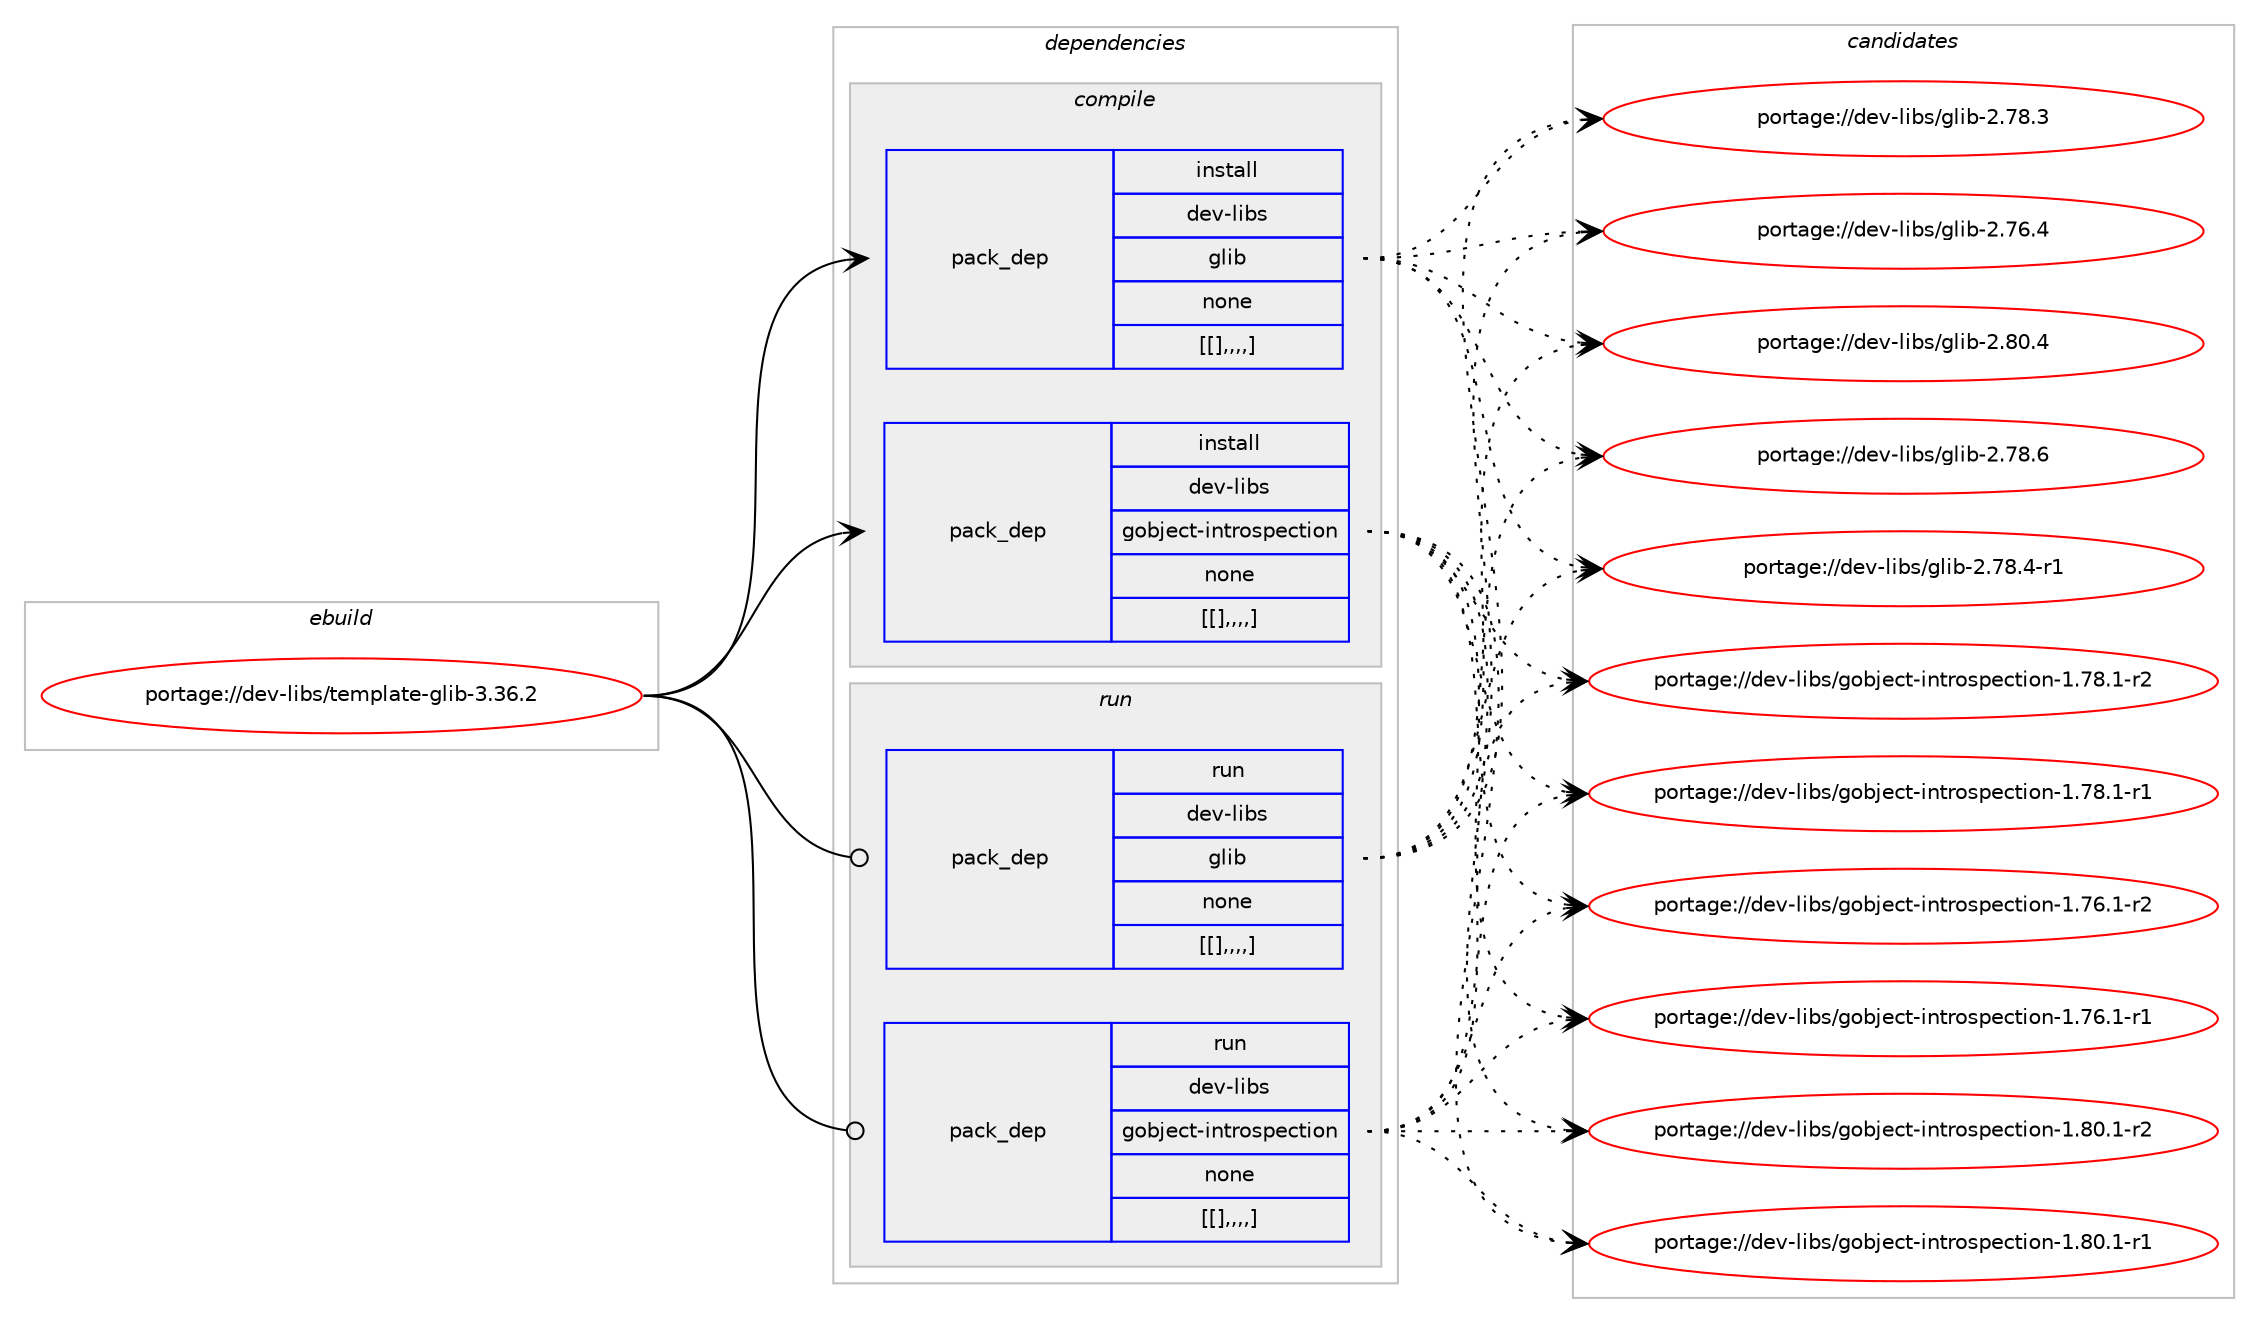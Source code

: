 digraph prolog {

# *************
# Graph options
# *************

newrank=true;
concentrate=true;
compound=true;
graph [rankdir=LR,fontname=Helvetica,fontsize=10,ranksep=1.5];#, ranksep=2.5, nodesep=0.2];
edge  [arrowhead=vee];
node  [fontname=Helvetica,fontsize=10];

# **********
# The ebuild
# **********

subgraph cluster_leftcol {
color=gray;
label=<<i>ebuild</i>>;
id [label="portage://dev-libs/template-glib-3.36.2", color=red, width=4, href="../dev-libs/template-glib-3.36.2.svg"];
}

# ****************
# The dependencies
# ****************

subgraph cluster_midcol {
color=gray;
label=<<i>dependencies</i>>;
subgraph cluster_compile {
fillcolor="#eeeeee";
style=filled;
label=<<i>compile</i>>;
subgraph pack85364 {
dependency115284 [label=<<TABLE BORDER="0" CELLBORDER="1" CELLSPACING="0" CELLPADDING="4" WIDTH="220"><TR><TD ROWSPAN="6" CELLPADDING="30">pack_dep</TD></TR><TR><TD WIDTH="110">install</TD></TR><TR><TD>dev-libs</TD></TR><TR><TD>glib</TD></TR><TR><TD>none</TD></TR><TR><TD>[[],,,,]</TD></TR></TABLE>>, shape=none, color=blue];
}
id:e -> dependency115284:w [weight=20,style="solid",arrowhead="vee"];
subgraph pack85365 {
dependency115285 [label=<<TABLE BORDER="0" CELLBORDER="1" CELLSPACING="0" CELLPADDING="4" WIDTH="220"><TR><TD ROWSPAN="6" CELLPADDING="30">pack_dep</TD></TR><TR><TD WIDTH="110">install</TD></TR><TR><TD>dev-libs</TD></TR><TR><TD>gobject-introspection</TD></TR><TR><TD>none</TD></TR><TR><TD>[[],,,,]</TD></TR></TABLE>>, shape=none, color=blue];
}
id:e -> dependency115285:w [weight=20,style="solid",arrowhead="vee"];
}
subgraph cluster_compileandrun {
fillcolor="#eeeeee";
style=filled;
label=<<i>compile and run</i>>;
}
subgraph cluster_run {
fillcolor="#eeeeee";
style=filled;
label=<<i>run</i>>;
subgraph pack85366 {
dependency115286 [label=<<TABLE BORDER="0" CELLBORDER="1" CELLSPACING="0" CELLPADDING="4" WIDTH="220"><TR><TD ROWSPAN="6" CELLPADDING="30">pack_dep</TD></TR><TR><TD WIDTH="110">run</TD></TR><TR><TD>dev-libs</TD></TR><TR><TD>glib</TD></TR><TR><TD>none</TD></TR><TR><TD>[[],,,,]</TD></TR></TABLE>>, shape=none, color=blue];
}
id:e -> dependency115286:w [weight=20,style="solid",arrowhead="odot"];
subgraph pack85367 {
dependency115287 [label=<<TABLE BORDER="0" CELLBORDER="1" CELLSPACING="0" CELLPADDING="4" WIDTH="220"><TR><TD ROWSPAN="6" CELLPADDING="30">pack_dep</TD></TR><TR><TD WIDTH="110">run</TD></TR><TR><TD>dev-libs</TD></TR><TR><TD>gobject-introspection</TD></TR><TR><TD>none</TD></TR><TR><TD>[[],,,,]</TD></TR></TABLE>>, shape=none, color=blue];
}
id:e -> dependency115287:w [weight=20,style="solid",arrowhead="odot"];
}
}

# **************
# The candidates
# **************

subgraph cluster_choices {
rank=same;
color=gray;
label=<<i>candidates</i>>;

subgraph choice85364 {
color=black;
nodesep=1;
choice1001011184510810598115471031081059845504656484652 [label="portage://dev-libs/glib-2.80.4", color=red, width=4,href="../dev-libs/glib-2.80.4.svg"];
choice1001011184510810598115471031081059845504655564654 [label="portage://dev-libs/glib-2.78.6", color=red, width=4,href="../dev-libs/glib-2.78.6.svg"];
choice10010111845108105981154710310810598455046555646524511449 [label="portage://dev-libs/glib-2.78.4-r1", color=red, width=4,href="../dev-libs/glib-2.78.4-r1.svg"];
choice1001011184510810598115471031081059845504655564651 [label="portage://dev-libs/glib-2.78.3", color=red, width=4,href="../dev-libs/glib-2.78.3.svg"];
choice1001011184510810598115471031081059845504655544652 [label="portage://dev-libs/glib-2.76.4", color=red, width=4,href="../dev-libs/glib-2.76.4.svg"];
dependency115284:e -> choice1001011184510810598115471031081059845504656484652:w [style=dotted,weight="100"];
dependency115284:e -> choice1001011184510810598115471031081059845504655564654:w [style=dotted,weight="100"];
dependency115284:e -> choice10010111845108105981154710310810598455046555646524511449:w [style=dotted,weight="100"];
dependency115284:e -> choice1001011184510810598115471031081059845504655564651:w [style=dotted,weight="100"];
dependency115284:e -> choice1001011184510810598115471031081059845504655544652:w [style=dotted,weight="100"];
}
subgraph choice85365 {
color=black;
nodesep=1;
choice10010111845108105981154710311198106101991164510511011611411111511210199116105111110454946564846494511450 [label="portage://dev-libs/gobject-introspection-1.80.1-r2", color=red, width=4,href="../dev-libs/gobject-introspection-1.80.1-r2.svg"];
choice10010111845108105981154710311198106101991164510511011611411111511210199116105111110454946564846494511449 [label="portage://dev-libs/gobject-introspection-1.80.1-r1", color=red, width=4,href="../dev-libs/gobject-introspection-1.80.1-r1.svg"];
choice10010111845108105981154710311198106101991164510511011611411111511210199116105111110454946555646494511450 [label="portage://dev-libs/gobject-introspection-1.78.1-r2", color=red, width=4,href="../dev-libs/gobject-introspection-1.78.1-r2.svg"];
choice10010111845108105981154710311198106101991164510511011611411111511210199116105111110454946555646494511449 [label="portage://dev-libs/gobject-introspection-1.78.1-r1", color=red, width=4,href="../dev-libs/gobject-introspection-1.78.1-r1.svg"];
choice10010111845108105981154710311198106101991164510511011611411111511210199116105111110454946555446494511450 [label="portage://dev-libs/gobject-introspection-1.76.1-r2", color=red, width=4,href="../dev-libs/gobject-introspection-1.76.1-r2.svg"];
choice10010111845108105981154710311198106101991164510511011611411111511210199116105111110454946555446494511449 [label="portage://dev-libs/gobject-introspection-1.76.1-r1", color=red, width=4,href="../dev-libs/gobject-introspection-1.76.1-r1.svg"];
dependency115285:e -> choice10010111845108105981154710311198106101991164510511011611411111511210199116105111110454946564846494511450:w [style=dotted,weight="100"];
dependency115285:e -> choice10010111845108105981154710311198106101991164510511011611411111511210199116105111110454946564846494511449:w [style=dotted,weight="100"];
dependency115285:e -> choice10010111845108105981154710311198106101991164510511011611411111511210199116105111110454946555646494511450:w [style=dotted,weight="100"];
dependency115285:e -> choice10010111845108105981154710311198106101991164510511011611411111511210199116105111110454946555646494511449:w [style=dotted,weight="100"];
dependency115285:e -> choice10010111845108105981154710311198106101991164510511011611411111511210199116105111110454946555446494511450:w [style=dotted,weight="100"];
dependency115285:e -> choice10010111845108105981154710311198106101991164510511011611411111511210199116105111110454946555446494511449:w [style=dotted,weight="100"];
}
subgraph choice85366 {
color=black;
nodesep=1;
choice1001011184510810598115471031081059845504656484652 [label="portage://dev-libs/glib-2.80.4", color=red, width=4,href="../dev-libs/glib-2.80.4.svg"];
choice1001011184510810598115471031081059845504655564654 [label="portage://dev-libs/glib-2.78.6", color=red, width=4,href="../dev-libs/glib-2.78.6.svg"];
choice10010111845108105981154710310810598455046555646524511449 [label="portage://dev-libs/glib-2.78.4-r1", color=red, width=4,href="../dev-libs/glib-2.78.4-r1.svg"];
choice1001011184510810598115471031081059845504655564651 [label="portage://dev-libs/glib-2.78.3", color=red, width=4,href="../dev-libs/glib-2.78.3.svg"];
choice1001011184510810598115471031081059845504655544652 [label="portage://dev-libs/glib-2.76.4", color=red, width=4,href="../dev-libs/glib-2.76.4.svg"];
dependency115286:e -> choice1001011184510810598115471031081059845504656484652:w [style=dotted,weight="100"];
dependency115286:e -> choice1001011184510810598115471031081059845504655564654:w [style=dotted,weight="100"];
dependency115286:e -> choice10010111845108105981154710310810598455046555646524511449:w [style=dotted,weight="100"];
dependency115286:e -> choice1001011184510810598115471031081059845504655564651:w [style=dotted,weight="100"];
dependency115286:e -> choice1001011184510810598115471031081059845504655544652:w [style=dotted,weight="100"];
}
subgraph choice85367 {
color=black;
nodesep=1;
choice10010111845108105981154710311198106101991164510511011611411111511210199116105111110454946564846494511450 [label="portage://dev-libs/gobject-introspection-1.80.1-r2", color=red, width=4,href="../dev-libs/gobject-introspection-1.80.1-r2.svg"];
choice10010111845108105981154710311198106101991164510511011611411111511210199116105111110454946564846494511449 [label="portage://dev-libs/gobject-introspection-1.80.1-r1", color=red, width=4,href="../dev-libs/gobject-introspection-1.80.1-r1.svg"];
choice10010111845108105981154710311198106101991164510511011611411111511210199116105111110454946555646494511450 [label="portage://dev-libs/gobject-introspection-1.78.1-r2", color=red, width=4,href="../dev-libs/gobject-introspection-1.78.1-r2.svg"];
choice10010111845108105981154710311198106101991164510511011611411111511210199116105111110454946555646494511449 [label="portage://dev-libs/gobject-introspection-1.78.1-r1", color=red, width=4,href="../dev-libs/gobject-introspection-1.78.1-r1.svg"];
choice10010111845108105981154710311198106101991164510511011611411111511210199116105111110454946555446494511450 [label="portage://dev-libs/gobject-introspection-1.76.1-r2", color=red, width=4,href="../dev-libs/gobject-introspection-1.76.1-r2.svg"];
choice10010111845108105981154710311198106101991164510511011611411111511210199116105111110454946555446494511449 [label="portage://dev-libs/gobject-introspection-1.76.1-r1", color=red, width=4,href="../dev-libs/gobject-introspection-1.76.1-r1.svg"];
dependency115287:e -> choice10010111845108105981154710311198106101991164510511011611411111511210199116105111110454946564846494511450:w [style=dotted,weight="100"];
dependency115287:e -> choice10010111845108105981154710311198106101991164510511011611411111511210199116105111110454946564846494511449:w [style=dotted,weight="100"];
dependency115287:e -> choice10010111845108105981154710311198106101991164510511011611411111511210199116105111110454946555646494511450:w [style=dotted,weight="100"];
dependency115287:e -> choice10010111845108105981154710311198106101991164510511011611411111511210199116105111110454946555646494511449:w [style=dotted,weight="100"];
dependency115287:e -> choice10010111845108105981154710311198106101991164510511011611411111511210199116105111110454946555446494511450:w [style=dotted,weight="100"];
dependency115287:e -> choice10010111845108105981154710311198106101991164510511011611411111511210199116105111110454946555446494511449:w [style=dotted,weight="100"];
}
}

}
